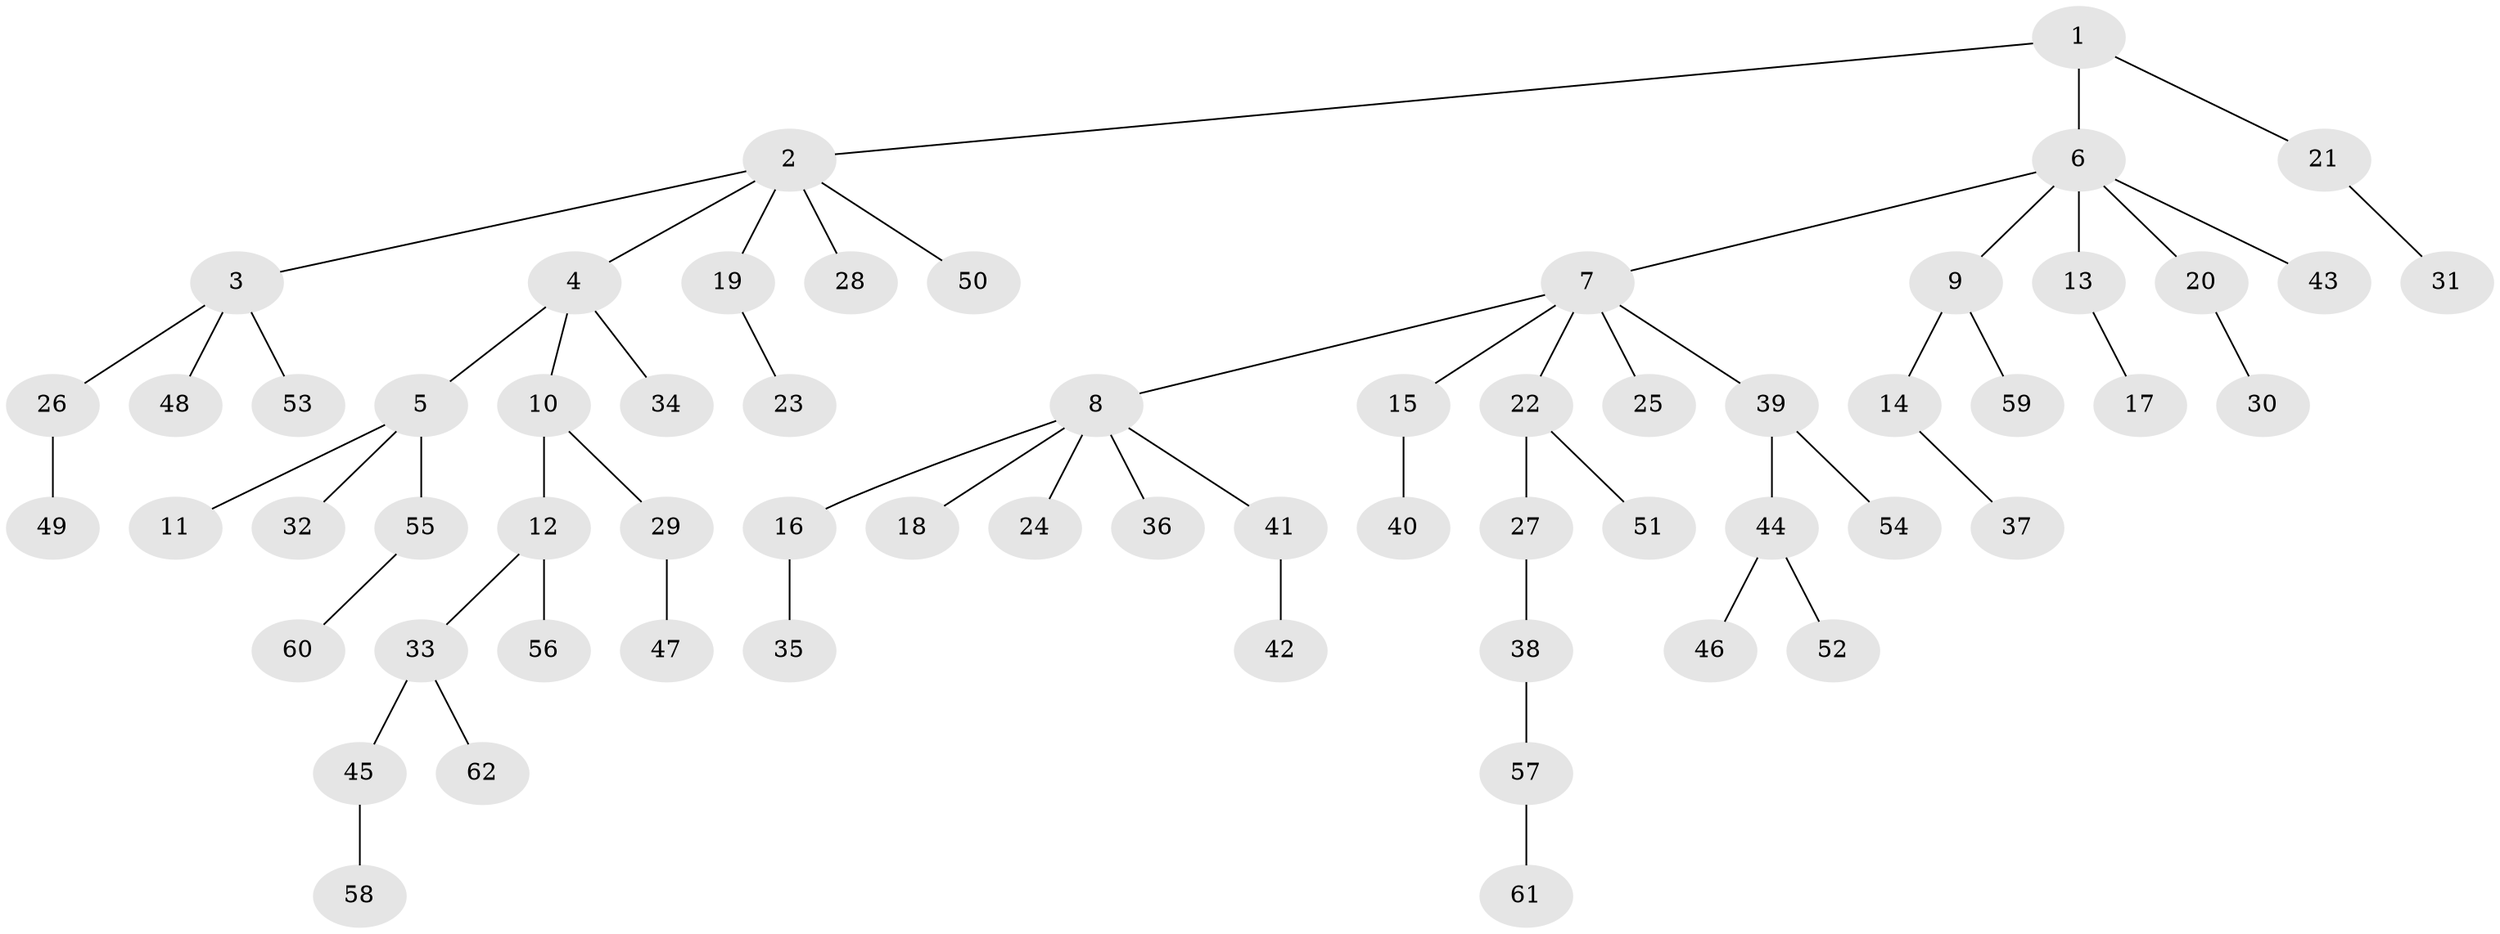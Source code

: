 // Generated by graph-tools (version 1.1) at 2025/52/03/09/25 04:52:47]
// undirected, 62 vertices, 61 edges
graph export_dot {
graph [start="1"]
  node [color=gray90,style=filled];
  1;
  2;
  3;
  4;
  5;
  6;
  7;
  8;
  9;
  10;
  11;
  12;
  13;
  14;
  15;
  16;
  17;
  18;
  19;
  20;
  21;
  22;
  23;
  24;
  25;
  26;
  27;
  28;
  29;
  30;
  31;
  32;
  33;
  34;
  35;
  36;
  37;
  38;
  39;
  40;
  41;
  42;
  43;
  44;
  45;
  46;
  47;
  48;
  49;
  50;
  51;
  52;
  53;
  54;
  55;
  56;
  57;
  58;
  59;
  60;
  61;
  62;
  1 -- 2;
  1 -- 6;
  1 -- 21;
  2 -- 3;
  2 -- 4;
  2 -- 19;
  2 -- 28;
  2 -- 50;
  3 -- 26;
  3 -- 48;
  3 -- 53;
  4 -- 5;
  4 -- 10;
  4 -- 34;
  5 -- 11;
  5 -- 32;
  5 -- 55;
  6 -- 7;
  6 -- 9;
  6 -- 13;
  6 -- 20;
  6 -- 43;
  7 -- 8;
  7 -- 15;
  7 -- 22;
  7 -- 25;
  7 -- 39;
  8 -- 16;
  8 -- 18;
  8 -- 24;
  8 -- 36;
  8 -- 41;
  9 -- 14;
  9 -- 59;
  10 -- 12;
  10 -- 29;
  12 -- 33;
  12 -- 56;
  13 -- 17;
  14 -- 37;
  15 -- 40;
  16 -- 35;
  19 -- 23;
  20 -- 30;
  21 -- 31;
  22 -- 27;
  22 -- 51;
  26 -- 49;
  27 -- 38;
  29 -- 47;
  33 -- 45;
  33 -- 62;
  38 -- 57;
  39 -- 44;
  39 -- 54;
  41 -- 42;
  44 -- 46;
  44 -- 52;
  45 -- 58;
  55 -- 60;
  57 -- 61;
}
